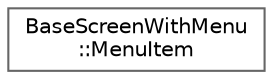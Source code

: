 digraph "Graphical Class Hierarchy"
{
 // LATEX_PDF_SIZE
  bgcolor="transparent";
  edge [fontname=Helvetica,fontsize=10,labelfontname=Helvetica,labelfontsize=10];
  node [fontname=Helvetica,fontsize=10,shape=box,height=0.2,width=0.4];
  rankdir="LR";
  Node0 [id="Node000000",label="BaseScreenWithMenu\l::MenuItem",height=0.2,width=0.4,color="grey40", fillcolor="white", style="filled",URL="$struct_base_screen_with_menu_1_1_menu_item.html",tooltip=" "];
}
